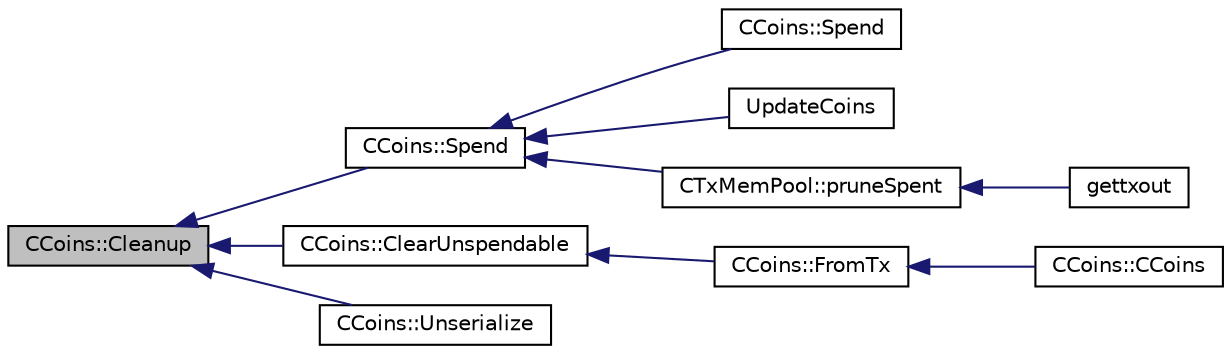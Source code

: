 digraph "CCoins::Cleanup"
{
  edge [fontname="Helvetica",fontsize="10",labelfontname="Helvetica",labelfontsize="10"];
  node [fontname="Helvetica",fontsize="10",shape=record];
  rankdir="LR";
  Node20 [label="CCoins::Cleanup",height=0.2,width=0.4,color="black", fillcolor="grey75", style="filled", fontcolor="black"];
  Node20 -> Node21 [dir="back",color="midnightblue",fontsize="10",style="solid",fontname="Helvetica"];
  Node21 [label="CCoins::Spend",height=0.2,width=0.4,color="black", fillcolor="white", style="filled",URL="$class_c_coins.html#a8d5fe8c1ab0c9558620448a19ecdb8b2",tooltip="mark an outpoint spent, and construct undo information "];
  Node21 -> Node22 [dir="back",color="midnightblue",fontsize="10",style="solid",fontname="Helvetica"];
  Node22 [label="CCoins::Spend",height=0.2,width=0.4,color="black", fillcolor="white", style="filled",URL="$class_c_coins.html#a99210076cac4b1ac521a532d3b5df182",tooltip="mark a vout spent "];
  Node21 -> Node23 [dir="back",color="midnightblue",fontsize="10",style="solid",fontname="Helvetica"];
  Node23 [label="UpdateCoins",height=0.2,width=0.4,color="black", fillcolor="white", style="filled",URL="$main_8h.html#acb54672aa2ce74f5068a5cf660432b67",tooltip="Apply the effects of this transaction on the UTXO set represented by view. "];
  Node21 -> Node24 [dir="back",color="midnightblue",fontsize="10",style="solid",fontname="Helvetica"];
  Node24 [label="CTxMemPool::pruneSpent",height=0.2,width=0.4,color="black", fillcolor="white", style="filled",URL="$class_c_tx_mem_pool.html#ad6142b7cd3a58dae6cdaf03551c2f989"];
  Node24 -> Node25 [dir="back",color="midnightblue",fontsize="10",style="solid",fontname="Helvetica"];
  Node25 [label="gettxout",height=0.2,width=0.4,color="black", fillcolor="white", style="filled",URL="$rpcblockchain_8cpp.html#a1982f7877ed6e83102671c67c4ec6450"];
  Node20 -> Node26 [dir="back",color="midnightblue",fontsize="10",style="solid",fontname="Helvetica"];
  Node26 [label="CCoins::ClearUnspendable",height=0.2,width=0.4,color="black", fillcolor="white", style="filled",URL="$class_c_coins.html#ad8b649abb32bdba255adec6dcfd57fc5"];
  Node26 -> Node27 [dir="back",color="midnightblue",fontsize="10",style="solid",fontname="Helvetica"];
  Node27 [label="CCoins::FromTx",height=0.2,width=0.4,color="black", fillcolor="white", style="filled",URL="$class_c_coins.html#abf67e501a1d207c892c1f52dd383956e"];
  Node27 -> Node28 [dir="back",color="midnightblue",fontsize="10",style="solid",fontname="Helvetica"];
  Node28 [label="CCoins::CCoins",height=0.2,width=0.4,color="black", fillcolor="white", style="filled",URL="$class_c_coins.html#a303f3b245c339c11a1ea4318b01ec290",tooltip="construct a CCoins from a CTransaction, at a given height "];
  Node20 -> Node29 [dir="back",color="midnightblue",fontsize="10",style="solid",fontname="Helvetica"];
  Node29 [label="CCoins::Unserialize",height=0.2,width=0.4,color="black", fillcolor="white", style="filled",URL="$class_c_coins.html#adaa98cb6d8da3a4d573cd799ddd11051"];
}
